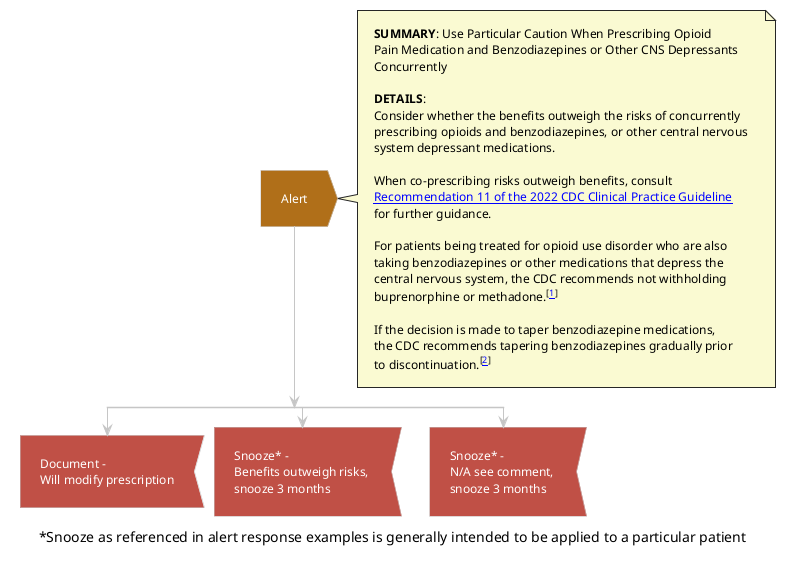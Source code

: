@startuml alert_rec11_orderselect
!theme carbon-gray
<style>
activityDiagram {
 FontColor white
 arrow {
  FontColor: Black
 }
 note {
  FontColor: Black
  BackgroundColor: #fafad2
 }
}
</style>
#b06f19:Alert;<<output>>
note right
**SUMMARY**: Use Particular Caution When Prescribing Opioid 
Pain Medication and Benzodiazepines or Other CNS Depressants 
Concurrently

**DETAILS**:
Consider whether the benefits outweigh the risks of concurrently 
prescribing opioids and benzodiazepines, or other central nervous 
system depressant medications.

When co-prescribing risks outweigh benefits, consult 
[[https://www.cdc.gov/mmwr/volumes/71/rr/rr7103a1.htm#:~:text=evidence%20type%3A%203).-,Implementation%20Considerations,-Although%20in%20some Recommendation 11 of the 2022 CDC Clinical Practice Guideline]] 
for further guidance.

For patients being treated for opioid use disorder who are also 
taking benzodiazepines or other medications that depress the 
central nervous system, the CDC recommends not withholding 
buprenorphine or methadone.<sup>[[[https://www.cdc.gov/mmwr/volumes/71/rr/rr7103a1.htm#:~:text=gabapentin%20and%20pregabalin).-,Buprenorphine%20or%20methadone%20for%20opioid%20use%20disorder%20should%20not%20be%20withheld%20from%20patients%20taking%20benzodiazepines%20or%20other%20medications%20that%20depress%20the%20central%20nervous%20system.,-Clinicians%20should%20check 1]]]</sup>

If the decision is made to taper benzodiazepine medications, 
the CDC recommends tapering benzodiazepines gradually prior 
to discontinuation.<sup>[[[https://www.cdc.gov/mmwr/volumes/71/rr/rr7103a1.htm#:~:text=Clinicians%20should%20taper%20benzodiazepines%20gradually%20before%20discontinuation%20because%20abrupt%20withdrawal%20can%20be%20associated%20with%20rebound%20anxiety%2C%20hallucinations%2C%20seizures%2C%20delirium%20tremens%2C%20and%2C%20rarely%2C%20death.%20The%20rate%20of%20tapering%20should%20be%20individualized 2]]]</sup>
end note
split
#c05046:Document - 
Will modify prescription;<<input>>
kill
split again
#c05046:Snooze* - 
Benefits outweigh risks, 
snooze 3 months;<<input>>
kill
split again
#c05046:Snooze* - 
N/A see comment, 
snooze 3 months;<<input>>
kill
end split
caption ~*Snooze as referenced in alert response examples is generally intended to be applied to a particular patient
@enduml